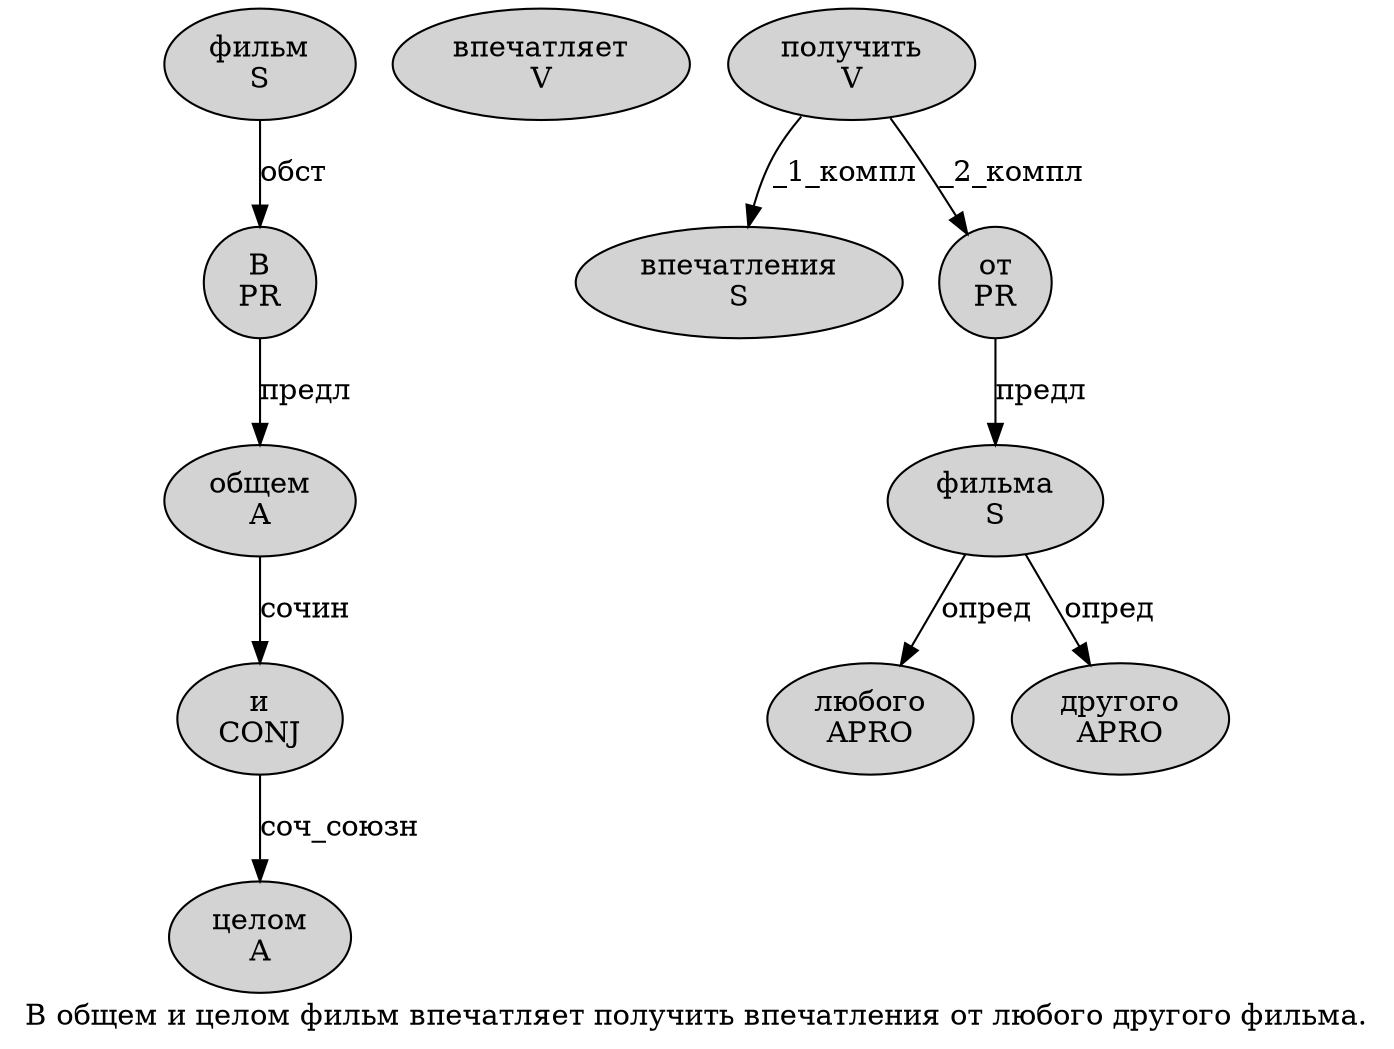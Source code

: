 digraph SENTENCE_3650 {
	graph [label="В общем и целом фильм впечатляет получить впечатления от любого другого фильма."]
	node [style=filled]
		0 [label="В
PR" color="" fillcolor=lightgray penwidth=1 shape=ellipse]
		1 [label="общем
A" color="" fillcolor=lightgray penwidth=1 shape=ellipse]
		2 [label="и
CONJ" color="" fillcolor=lightgray penwidth=1 shape=ellipse]
		3 [label="целом
A" color="" fillcolor=lightgray penwidth=1 shape=ellipse]
		4 [label="фильм
S" color="" fillcolor=lightgray penwidth=1 shape=ellipse]
		5 [label="впечатляет
V" color="" fillcolor=lightgray penwidth=1 shape=ellipse]
		6 [label="получить
V" color="" fillcolor=lightgray penwidth=1 shape=ellipse]
		7 [label="впечатления
S" color="" fillcolor=lightgray penwidth=1 shape=ellipse]
		8 [label="от
PR" color="" fillcolor=lightgray penwidth=1 shape=ellipse]
		9 [label="любого
APRO" color="" fillcolor=lightgray penwidth=1 shape=ellipse]
		10 [label="другого
APRO" color="" fillcolor=lightgray penwidth=1 shape=ellipse]
		11 [label="фильма
S" color="" fillcolor=lightgray penwidth=1 shape=ellipse]
			1 -> 2 [label="сочин"]
			4 -> 0 [label="обст"]
			2 -> 3 [label="соч_союзн"]
			8 -> 11 [label="предл"]
			6 -> 7 [label="_1_компл"]
			6 -> 8 [label="_2_компл"]
			11 -> 9 [label="опред"]
			11 -> 10 [label="опред"]
			0 -> 1 [label="предл"]
}
